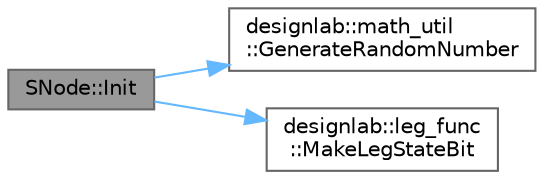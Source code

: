 digraph "SNode::Init"
{
 // LATEX_PDF_SIZE
  bgcolor="transparent";
  edge [fontname=Helvetica,fontsize=10,labelfontname=Helvetica,labelfontsize=10];
  node [fontname=Helvetica,fontsize=10,shape=box,height=0.2,width=0.4];
  rankdir="LR";
  Node1 [id="Node000001",label="SNode::Init",height=0.2,width=0.4,color="gray40", fillcolor="grey60", style="filled", fontcolor="black",tooltip="初期化関数"];
  Node1 -> Node2 [id="edge1_Node000001_Node000002",color="steelblue1",style="solid",tooltip=" "];
  Node2 [id="Node000002",label="designlab::math_util\l::GenerateRandomNumber",height=0.2,width=0.4,color="grey40", fillcolor="white", style="filled",URL="$namespacedesignlab_1_1math__util.html#ac99502fcbcdd8d97f727f1d488b707a3",tooltip="指定した範囲内の乱数を生成する．"];
  Node1 -> Node3 [id="edge2_Node000001_Node000003",color="steelblue1",style="solid",tooltip=" "];
  Node3 [id="Node000003",label="designlab::leg_func\l::MakeLegStateBit",height=0.2,width=0.4,color="grey40", fillcolor="white", style="filled",URL="$namespacedesignlab_1_1leg__func.html#a87452a9f99cef8a85f606bcc3c8c18c8",tooltip="脚状態を作成して返す関数．脚状態は重心パターン，脚の接地・遊脚，離散化した脚位置のデータが含まれる．"];
}
